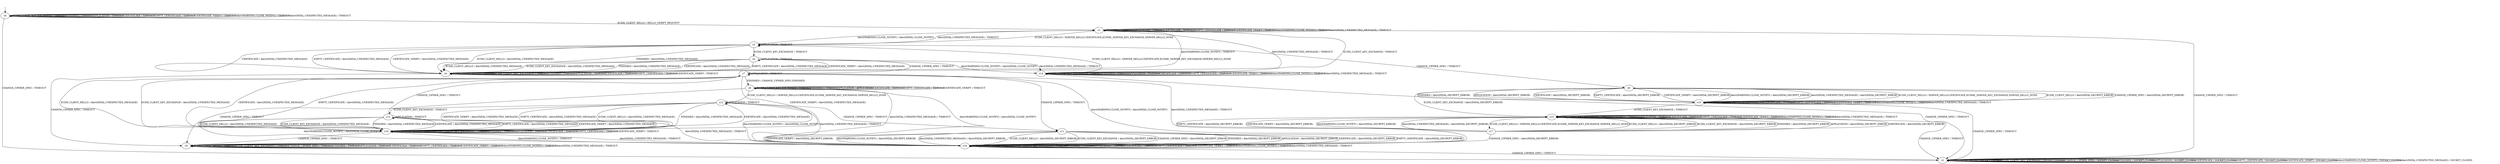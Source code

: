 digraph h3 {
s0 [label="s0"];
s1 [label="s1"];
s2 [label="s2"];
s3 [label="s3"];
s14 [label="s14"];
s4 [label="s4"];
s5 [label="s5"];
s6 [label="s6"];
s7 [label="s7"];
s9 [label="s9"];
s10 [label="s10"];
s15 [label="s15"];
s8 [label="s8"];
s11 [label="s11"];
s16 [label="s16"];
s17 [label="s17"];
s18 [label="s18"];
s12 [label="s12"];
s13 [label="s13"];
s0 -> s1 [label="ECDH_CLIENT_HELLO / HELLO_VERIFY_REQUEST"];
s0 -> s0 [label="ECDH_CLIENT_KEY_EXCHANGE / TIMEOUT"];
s0 -> s2 [label="CHANGE_CIPHER_SPEC / TIMEOUT"];
s0 -> s0 [label="FINISHED / TIMEOUT"];
s0 -> s0 [label="APPLICATION / TIMEOUT"];
s0 -> s0 [label="CERTIFICATE / TIMEOUT"];
s0 -> s0 [label="EMPTY_CERTIFICATE / TIMEOUT"];
s0 -> s0 [label="CERTIFICATE_VERIFY / TIMEOUT"];
s0 -> s0 [label="Alert(WARNING,CLOSE_NOTIFY) / TIMEOUT"];
s0 -> s0 [label="Alert(FATAL,UNEXPECTED_MESSAGE) / TIMEOUT"];
s1 -> s3 [label="ECDH_CLIENT_HELLO / SERVER_HELLO,CERTIFICATE,ECDHE_SERVER_KEY_EXCHANGE,SERVER_HELLO_DONE"];
s1 -> s14 [label="ECDH_CLIENT_KEY_EXCHANGE / TIMEOUT"];
s1 -> s2 [label="CHANGE_CIPHER_SPEC / TIMEOUT"];
s1 -> s1 [label="FINISHED / TIMEOUT"];
s1 -> s1 [label="APPLICATION / TIMEOUT"];
s1 -> s1 [label="CERTIFICATE / TIMEOUT"];
s1 -> s1 [label="EMPTY_CERTIFICATE / TIMEOUT"];
s1 -> s1 [label="CERTIFICATE_VERIFY / TIMEOUT"];
s1 -> s1 [label="Alert(WARNING,CLOSE_NOTIFY) / TIMEOUT"];
s1 -> s1 [label="Alert(FATAL,UNEXPECTED_MESSAGE) / TIMEOUT"];
s2 -> s2 [label="ECDH_CLIENT_HELLO / SOCKET_CLOSED"];
s2 -> s2 [label="ECDH_CLIENT_KEY_EXCHANGE / SOCKET_CLOSED"];
s2 -> s2 [label="CHANGE_CIPHER_SPEC / SOCKET_CLOSED"];
s2 -> s2 [label="FINISHED / SOCKET_CLOSED"];
s2 -> s2 [label="APPLICATION / SOCKET_CLOSED"];
s2 -> s2 [label="CERTIFICATE / SOCKET_CLOSED"];
s2 -> s2 [label="EMPTY_CERTIFICATE / SOCKET_CLOSED"];
s2 -> s2 [label="CERTIFICATE_VERIFY / SOCKET_CLOSED"];
s2 -> s2 [label="Alert(WARNING,CLOSE_NOTIFY) / SOCKET_CLOSED"];
s2 -> s2 [label="Alert(FATAL,UNEXPECTED_MESSAGE) / SOCKET_CLOSED"];
s3 -> s4 [label="ECDH_CLIENT_HELLO / Alert(FATAL,UNEXPECTED_MESSAGE)"];
s3 -> s5 [label="ECDH_CLIENT_KEY_EXCHANGE / TIMEOUT"];
s3 -> s6 [label="CHANGE_CIPHER_SPEC / TIMEOUT"];
s3 -> s4 [label="FINISHED / Alert(FATAL,UNEXPECTED_MESSAGE)"];
s3 -> s3 [label="APPLICATION / TIMEOUT"];
s3 -> s4 [label="CERTIFICATE / Alert(FATAL,UNEXPECTED_MESSAGE)"];
s3 -> s4 [label="EMPTY_CERTIFICATE / Alert(FATAL,UNEXPECTED_MESSAGE)"];
s3 -> s4 [label="CERTIFICATE_VERIFY / Alert(FATAL,UNEXPECTED_MESSAGE)"];
s3 -> s1 [label="Alert(WARNING,CLOSE_NOTIFY) / Alert(FATAL,CLOSE_NOTIFY)"];
s3 -> s1 [label="Alert(FATAL,UNEXPECTED_MESSAGE) / TIMEOUT"];
s14 -> s3 [label="ECDH_CLIENT_HELLO / SERVER_HELLO,CERTIFICATE,ECDHE_SERVER_KEY_EXCHANGE,SERVER_HELLO_DONE"];
s14 -> s14 [label="ECDH_CLIENT_KEY_EXCHANGE / TIMEOUT"];
s14 -> s2 [label="CHANGE_CIPHER_SPEC / TIMEOUT"];
s14 -> s14 [label="FINISHED / TIMEOUT"];
s14 -> s14 [label="APPLICATION / TIMEOUT"];
s14 -> s14 [label="CERTIFICATE / TIMEOUT"];
s14 -> s14 [label="EMPTY_CERTIFICATE / TIMEOUT"];
s14 -> s14 [label="CERTIFICATE_VERIFY / TIMEOUT"];
s14 -> s14 [label="Alert(WARNING,CLOSE_NOTIFY) / TIMEOUT"];
s14 -> s14 [label="Alert(FATAL,UNEXPECTED_MESSAGE) / TIMEOUT"];
s4 -> s4 [label="ECDH_CLIENT_HELLO / TIMEOUT"];
s4 -> s4 [label="ECDH_CLIENT_KEY_EXCHANGE / TIMEOUT"];
s4 -> s9 [label="CHANGE_CIPHER_SPEC / TIMEOUT"];
s4 -> s4 [label="FINISHED / TIMEOUT"];
s4 -> s4 [label="APPLICATION / TIMEOUT"];
s4 -> s4 [label="CERTIFICATE / TIMEOUT"];
s4 -> s4 [label="EMPTY_CERTIFICATE / TIMEOUT"];
s4 -> s4 [label="CERTIFICATE_VERIFY / TIMEOUT"];
s4 -> s1 [label="Alert(WARNING,CLOSE_NOTIFY) / TIMEOUT"];
s4 -> s1 [label="Alert(FATAL,UNEXPECTED_MESSAGE) / TIMEOUT"];
s5 -> s4 [label="ECDH_CLIENT_HELLO / Alert(FATAL,UNEXPECTED_MESSAGE)"];
s5 -> s4 [label="ECDH_CLIENT_KEY_EXCHANGE / Alert(FATAL,UNEXPECTED_MESSAGE)"];
s5 -> s7 [label="CHANGE_CIPHER_SPEC / TIMEOUT"];
s5 -> s4 [label="FINISHED / Alert(FATAL,UNEXPECTED_MESSAGE)"];
s5 -> s5 [label="APPLICATION / TIMEOUT"];
s5 -> s4 [label="CERTIFICATE / Alert(FATAL,UNEXPECTED_MESSAGE)"];
s5 -> s4 [label="EMPTY_CERTIFICATE / Alert(FATAL,UNEXPECTED_MESSAGE)"];
s5 -> s4 [label="CERTIFICATE_VERIFY / Alert(FATAL,UNEXPECTED_MESSAGE)"];
s5 -> s14 [label="Alert(WARNING,CLOSE_NOTIFY) / Alert(FATAL,CLOSE_NOTIFY)"];
s5 -> s14 [label="Alert(FATAL,UNEXPECTED_MESSAGE) / TIMEOUT"];
s6 -> s10 [label="ECDH_CLIENT_HELLO / Alert(FATAL,DECRYPT_ERROR)"];
s6 -> s15 [label="ECDH_CLIENT_KEY_EXCHANGE / Alert(FATAL,DECRYPT_ERROR)"];
s6 -> s10 [label="CHANGE_CIPHER_SPEC / Alert(FATAL,DECRYPT_ERROR)"];
s6 -> s10 [label="FINISHED / Alert(FATAL,DECRYPT_ERROR)"];
s6 -> s10 [label="APPLICATION / Alert(FATAL,DECRYPT_ERROR)"];
s6 -> s10 [label="CERTIFICATE / Alert(FATAL,DECRYPT_ERROR)"];
s6 -> s10 [label="EMPTY_CERTIFICATE / Alert(FATAL,DECRYPT_ERROR)"];
s6 -> s10 [label="CERTIFICATE_VERIFY / Alert(FATAL,DECRYPT_ERROR)"];
s6 -> s10 [label="Alert(WARNING,CLOSE_NOTIFY) / Alert(FATAL,DECRYPT_ERROR)"];
s6 -> s10 [label="Alert(FATAL,UNEXPECTED_MESSAGE) / Alert(FATAL,DECRYPT_ERROR)"];
s7 -> s18 [label="ECDH_CLIENT_HELLO / Alert(FATAL,UNEXPECTED_MESSAGE)"];
s7 -> s18 [label="ECDH_CLIENT_KEY_EXCHANGE / Alert(FATAL,UNEXPECTED_MESSAGE)"];
s7 -> s11 [label="CHANGE_CIPHER_SPEC / TIMEOUT"];
s7 -> s8 [label="FINISHED / CHANGE_CIPHER_SPEC,FINISHED"];
s7 -> s7 [label="APPLICATION / TIMEOUT"];
s7 -> s18 [label="CERTIFICATE / Alert(FATAL,UNEXPECTED_MESSAGE)"];
s7 -> s18 [label="EMPTY_CERTIFICATE / Alert(FATAL,UNEXPECTED_MESSAGE)"];
s7 -> s18 [label="CERTIFICATE_VERIFY / Alert(FATAL,UNEXPECTED_MESSAGE)"];
s7 -> s16 [label="Alert(WARNING,CLOSE_NOTIFY) / Alert(FATAL,CLOSE_NOTIFY)"];
s7 -> s16 [label="Alert(FATAL,UNEXPECTED_MESSAGE) / TIMEOUT"];
s9 -> s9 [label="ECDH_CLIENT_HELLO / TIMEOUT"];
s9 -> s9 [label="ECDH_CLIENT_KEY_EXCHANGE / TIMEOUT"];
s9 -> s9 [label="CHANGE_CIPHER_SPEC / TIMEOUT"];
s9 -> s9 [label="FINISHED / TIMEOUT"];
s9 -> s9 [label="APPLICATION / TIMEOUT"];
s9 -> s9 [label="CERTIFICATE / TIMEOUT"];
s9 -> s9 [label="EMPTY_CERTIFICATE / TIMEOUT"];
s9 -> s9 [label="CERTIFICATE_VERIFY / TIMEOUT"];
s9 -> s9 [label="Alert(WARNING,CLOSE_NOTIFY) / TIMEOUT"];
s9 -> s9 [label="Alert(FATAL,UNEXPECTED_MESSAGE) / TIMEOUT"];
s10 -> s6 [label="ECDH_CLIENT_HELLO / SERVER_HELLO,CERTIFICATE,ECDHE_SERVER_KEY_EXCHANGE,SERVER_HELLO_DONE"];
s10 -> s15 [label="ECDH_CLIENT_KEY_EXCHANGE / TIMEOUT"];
s10 -> s2 [label="CHANGE_CIPHER_SPEC / TIMEOUT"];
s10 -> s10 [label="FINISHED / TIMEOUT"];
s10 -> s10 [label="APPLICATION / TIMEOUT"];
s10 -> s10 [label="CERTIFICATE / TIMEOUT"];
s10 -> s10 [label="EMPTY_CERTIFICATE / TIMEOUT"];
s10 -> s10 [label="CERTIFICATE_VERIFY / TIMEOUT"];
s10 -> s10 [label="Alert(WARNING,CLOSE_NOTIFY) / TIMEOUT"];
s10 -> s10 [label="Alert(FATAL,UNEXPECTED_MESSAGE) / TIMEOUT"];
s15 -> s17 [label="ECDH_CLIENT_HELLO / SERVER_HELLO,CERTIFICATE,ECDHE_SERVER_KEY_EXCHANGE,SERVER_HELLO_DONE"];
s15 -> s15 [label="ECDH_CLIENT_KEY_EXCHANGE / TIMEOUT"];
s15 -> s2 [label="CHANGE_CIPHER_SPEC / TIMEOUT"];
s15 -> s15 [label="FINISHED / TIMEOUT"];
s15 -> s15 [label="APPLICATION / TIMEOUT"];
s15 -> s15 [label="CERTIFICATE / TIMEOUT"];
s15 -> s15 [label="EMPTY_CERTIFICATE / TIMEOUT"];
s15 -> s15 [label="CERTIFICATE_VERIFY / TIMEOUT"];
s15 -> s15 [label="Alert(WARNING,CLOSE_NOTIFY) / TIMEOUT"];
s15 -> s15 [label="Alert(FATAL,UNEXPECTED_MESSAGE) / TIMEOUT"];
s8 -> s12 [label="ECDH_CLIENT_HELLO / SERVER_HELLO,CERTIFICATE,ECDHE_SERVER_KEY_EXCHANGE,SERVER_HELLO_DONE"];
s8 -> s8 [label="ECDH_CLIENT_KEY_EXCHANGE / TIMEOUT"];
s8 -> s9 [label="CHANGE_CIPHER_SPEC / TIMEOUT"];
s8 -> s8 [label="FINISHED / TIMEOUT"];
s8 -> s8 [label="APPLICATION / APPLICATION"];
s8 -> s8 [label="CERTIFICATE / TIMEOUT"];
s8 -> s8 [label="EMPTY_CERTIFICATE / TIMEOUT"];
s8 -> s8 [label="CERTIFICATE_VERIFY / TIMEOUT"];
s8 -> s16 [label="Alert(WARNING,CLOSE_NOTIFY) / Alert(FATAL,CLOSE_NOTIFY)"];
s8 -> s16 [label="Alert(FATAL,UNEXPECTED_MESSAGE) / TIMEOUT"];
s11 -> s16 [label="ECDH_CLIENT_HELLO / Alert(FATAL,DECRYPT_ERROR)"];
s11 -> s16 [label="ECDH_CLIENT_KEY_EXCHANGE / Alert(FATAL,DECRYPT_ERROR)"];
s11 -> s16 [label="CHANGE_CIPHER_SPEC / Alert(FATAL,DECRYPT_ERROR)"];
s11 -> s16 [label="FINISHED / Alert(FATAL,DECRYPT_ERROR)"];
s11 -> s16 [label="APPLICATION / Alert(FATAL,DECRYPT_ERROR)"];
s11 -> s16 [label="CERTIFICATE / Alert(FATAL,DECRYPT_ERROR)"];
s11 -> s16 [label="EMPTY_CERTIFICATE / Alert(FATAL,DECRYPT_ERROR)"];
s11 -> s16 [label="CERTIFICATE_VERIFY / Alert(FATAL,DECRYPT_ERROR)"];
s11 -> s16 [label="Alert(WARNING,CLOSE_NOTIFY) / Alert(FATAL,DECRYPT_ERROR)"];
s11 -> s16 [label="Alert(FATAL,UNEXPECTED_MESSAGE) / Alert(FATAL,DECRYPT_ERROR)"];
s16 -> s16 [label="ECDH_CLIENT_HELLO / TIMEOUT"];
s16 -> s16 [label="ECDH_CLIENT_KEY_EXCHANGE / TIMEOUT"];
s16 -> s2 [label="CHANGE_CIPHER_SPEC / TIMEOUT"];
s16 -> s16 [label="FINISHED / TIMEOUT"];
s16 -> s16 [label="APPLICATION / TIMEOUT"];
s16 -> s16 [label="CERTIFICATE / TIMEOUT"];
s16 -> s16 [label="EMPTY_CERTIFICATE / TIMEOUT"];
s16 -> s16 [label="CERTIFICATE_VERIFY / TIMEOUT"];
s16 -> s16 [label="Alert(WARNING,CLOSE_NOTIFY) / TIMEOUT"];
s16 -> s16 [label="Alert(FATAL,UNEXPECTED_MESSAGE) / TIMEOUT"];
s17 -> s15 [label="ECDH_CLIENT_HELLO / Alert(FATAL,DECRYPT_ERROR)"];
s17 -> s15 [label="ECDH_CLIENT_KEY_EXCHANGE / Alert(FATAL,DECRYPT_ERROR)"];
s17 -> s16 [label="CHANGE_CIPHER_SPEC / Alert(FATAL,DECRYPT_ERROR)"];
s17 -> s15 [label="FINISHED / Alert(FATAL,DECRYPT_ERROR)"];
s17 -> s15 [label="APPLICATION / Alert(FATAL,DECRYPT_ERROR)"];
s17 -> s15 [label="CERTIFICATE / Alert(FATAL,DECRYPT_ERROR)"];
s17 -> s15 [label="EMPTY_CERTIFICATE / Alert(FATAL,DECRYPT_ERROR)"];
s17 -> s15 [label="CERTIFICATE_VERIFY / Alert(FATAL,DECRYPT_ERROR)"];
s17 -> s15 [label="Alert(WARNING,CLOSE_NOTIFY) / Alert(FATAL,DECRYPT_ERROR)"];
s17 -> s15 [label="Alert(FATAL,UNEXPECTED_MESSAGE) / Alert(FATAL,DECRYPT_ERROR)"];
s18 -> s18 [label="ECDH_CLIENT_HELLO / TIMEOUT"];
s18 -> s18 [label="ECDH_CLIENT_KEY_EXCHANGE / TIMEOUT"];
s18 -> s9 [label="CHANGE_CIPHER_SPEC / TIMEOUT"];
s18 -> s18 [label="FINISHED / TIMEOUT"];
s18 -> s18 [label="APPLICATION / TIMEOUT"];
s18 -> s18 [label="CERTIFICATE / TIMEOUT"];
s18 -> s18 [label="EMPTY_CERTIFICATE / TIMEOUT"];
s18 -> s18 [label="CERTIFICATE_VERIFY / TIMEOUT"];
s18 -> s16 [label="Alert(WARNING,CLOSE_NOTIFY) / TIMEOUT"];
s18 -> s16 [label="Alert(FATAL,UNEXPECTED_MESSAGE) / TIMEOUT"];
s12 -> s18 [label="ECDH_CLIENT_HELLO / Alert(FATAL,UNEXPECTED_MESSAGE)"];
s12 -> s13 [label="ECDH_CLIENT_KEY_EXCHANGE / TIMEOUT"];
s12 -> s11 [label="CHANGE_CIPHER_SPEC / TIMEOUT"];
s12 -> s18 [label="FINISHED / Alert(FATAL,UNEXPECTED_MESSAGE)"];
s12 -> s12 [label="APPLICATION / TIMEOUT"];
s12 -> s18 [label="CERTIFICATE / Alert(FATAL,UNEXPECTED_MESSAGE)"];
s12 -> s18 [label="EMPTY_CERTIFICATE / Alert(FATAL,UNEXPECTED_MESSAGE)"];
s12 -> s18 [label="CERTIFICATE_VERIFY / Alert(FATAL,UNEXPECTED_MESSAGE)"];
s12 -> s16 [label="Alert(WARNING,CLOSE_NOTIFY) / Alert(FATAL,CLOSE_NOTIFY)"];
s12 -> s16 [label="Alert(FATAL,UNEXPECTED_MESSAGE) / TIMEOUT"];
s13 -> s18 [label="ECDH_CLIENT_HELLO / Alert(FATAL,UNEXPECTED_MESSAGE)"];
s13 -> s18 [label="ECDH_CLIENT_KEY_EXCHANGE / Alert(FATAL,UNEXPECTED_MESSAGE)"];
s13 -> s7 [label="CHANGE_CIPHER_SPEC / TIMEOUT"];
s13 -> s18 [label="FINISHED / Alert(FATAL,UNEXPECTED_MESSAGE)"];
s13 -> s13 [label="APPLICATION / TIMEOUT"];
s13 -> s18 [label="CERTIFICATE / Alert(FATAL,UNEXPECTED_MESSAGE)"];
s13 -> s18 [label="EMPTY_CERTIFICATE / Alert(FATAL,UNEXPECTED_MESSAGE)"];
s13 -> s18 [label="CERTIFICATE_VERIFY / Alert(FATAL,UNEXPECTED_MESSAGE)"];
s13 -> s16 [label="Alert(WARNING,CLOSE_NOTIFY) / Alert(FATAL,CLOSE_NOTIFY)"];
s13 -> s16 [label="Alert(FATAL,UNEXPECTED_MESSAGE) / TIMEOUT"];
__start0 [shape=none, label=""];
__start0 -> s0 [label=""];
}
